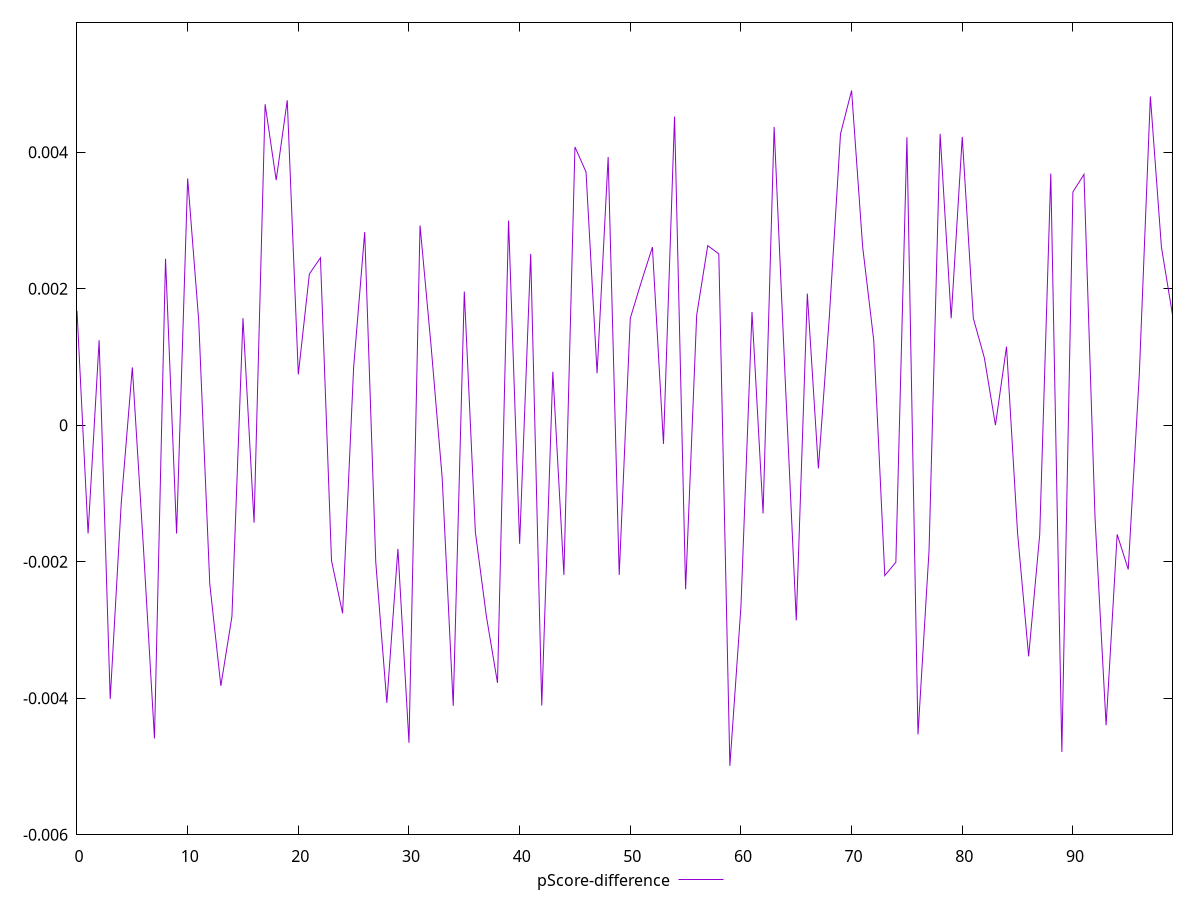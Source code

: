 reset

$pScoreDifference <<EOF
0 0.0016747679987607622
1 -0.0015877977655879283
2 0.001244572934327337
3 -0.00401264365487386
4 -0.0011384930641669122
5 0.0008469934617796326
6 -0.0017863504161724775
7 -0.004589242775370428
8 0.0024367029164589216
9 -0.0015877977655879283
10 0.0036142698767370474
11 0.001529348572224254
12 -0.0023269305271915175
13 -0.00381923076817825
14 -0.0028037116112065164
15 0.0015662647930764217
16 -0.0014290776170456931
17 0.004701745187188605
18 0.0035898170791611728
19 0.004759762996895844
20 0.0007439339997595829
21 0.002214890280666265
22 0.0024530054110163957
23 -0.001984857674998411
24 -0.0027559094095024467
25 0.0008469934617796326
26 0.002828362228393222
27 -0.0020081121795370582
28 -0.004067957509687886
29 -0.0018121749268585896
30 -0.004652396920300228
31 0.002926018426931243
32 0.0011564989162072825
33 -0.0007691978920527087
34 -0.004112345826763744
35 0.0019575474623955147
36 -0.0015659466138190914
37 -0.0028037116112065164
38 -0.0037756528608299256
39 0.002997934955756898
40 -0.0017388494963069823
41 0.0025091444925658957
42 -0.004107616981910089
43 0.000781526852782849
44 -0.0021938922607059874
45 0.004075845710716952
46 0.00370940028101574
47 0.0007606847241942161
48 0.0039282143479246745
49 -0.0021938922607059874
50 0.0015662647930764217
51 0.0021001998375601016
52 0.002608532205871983
53 -0.00027445614283094777
54 0.004521361480545549
55 -0.0024052228614542814
56 0.001612084572843897
57 0.002630148067565785
58 0.0025091444925658957
59 -0.004991536234611904
60 -0.0026610465055119104
61 0.0016583177906399627
62 -0.0012933000993113897
63 0.004368361210440541
64 0.0006745842751101905
65 -0.002859933724650099
66 0.0019266564395803432
67 -0.0006341766046352726
68 0.0016174975642824774
69 0.004268798438964105
70 0.004902014345057104
71 0.0026113921804428175
72 0.001244572934327337
73 -0.0022035995197118297
74 -0.0020081121795370582
75 0.00421827651348905
76 -0.004530661904439959
77 -0.001833412396008649
78 0.004268798438965882
79 0.0015662647930764217
80 0.004222450334944172
81 0.0015662647930764217
82 0.0009845358359481804
83 0
84 0.0011496773335717692
85 -0.0015828712479456775
86 -0.0033870254391683563
87 -0.0016037194659376253
88 0.0036859647694280073
89 -0.004786838063523757
90 0.00341660881275338
91 0.0036739457165548828
92 -0.0013596315560633343
93 -0.00439621260632421
94 -0.001600583407138867
95 -0.0021133543953851808
96 0.0007439339997595829
97 0.004815770100112193
98 0.002608532205871983
99 0.0016174975642824774
EOF

set key outside below
set xrange [0:99]
set yrange [-0.005991536234611904:0.005902014345057104]
set trange [-0.005991536234611904:0.005902014345057104]
set terminal svg size 640, 500 enhanced background rgb 'white'
set output "report_00015_2021-02-09T16-11-33.973Z/max-potential-fid/samples/pages+cached+noadtech+nomedia/pScore-difference/values.svg"

plot $pScoreDifference title "pScore-difference" with line

reset
